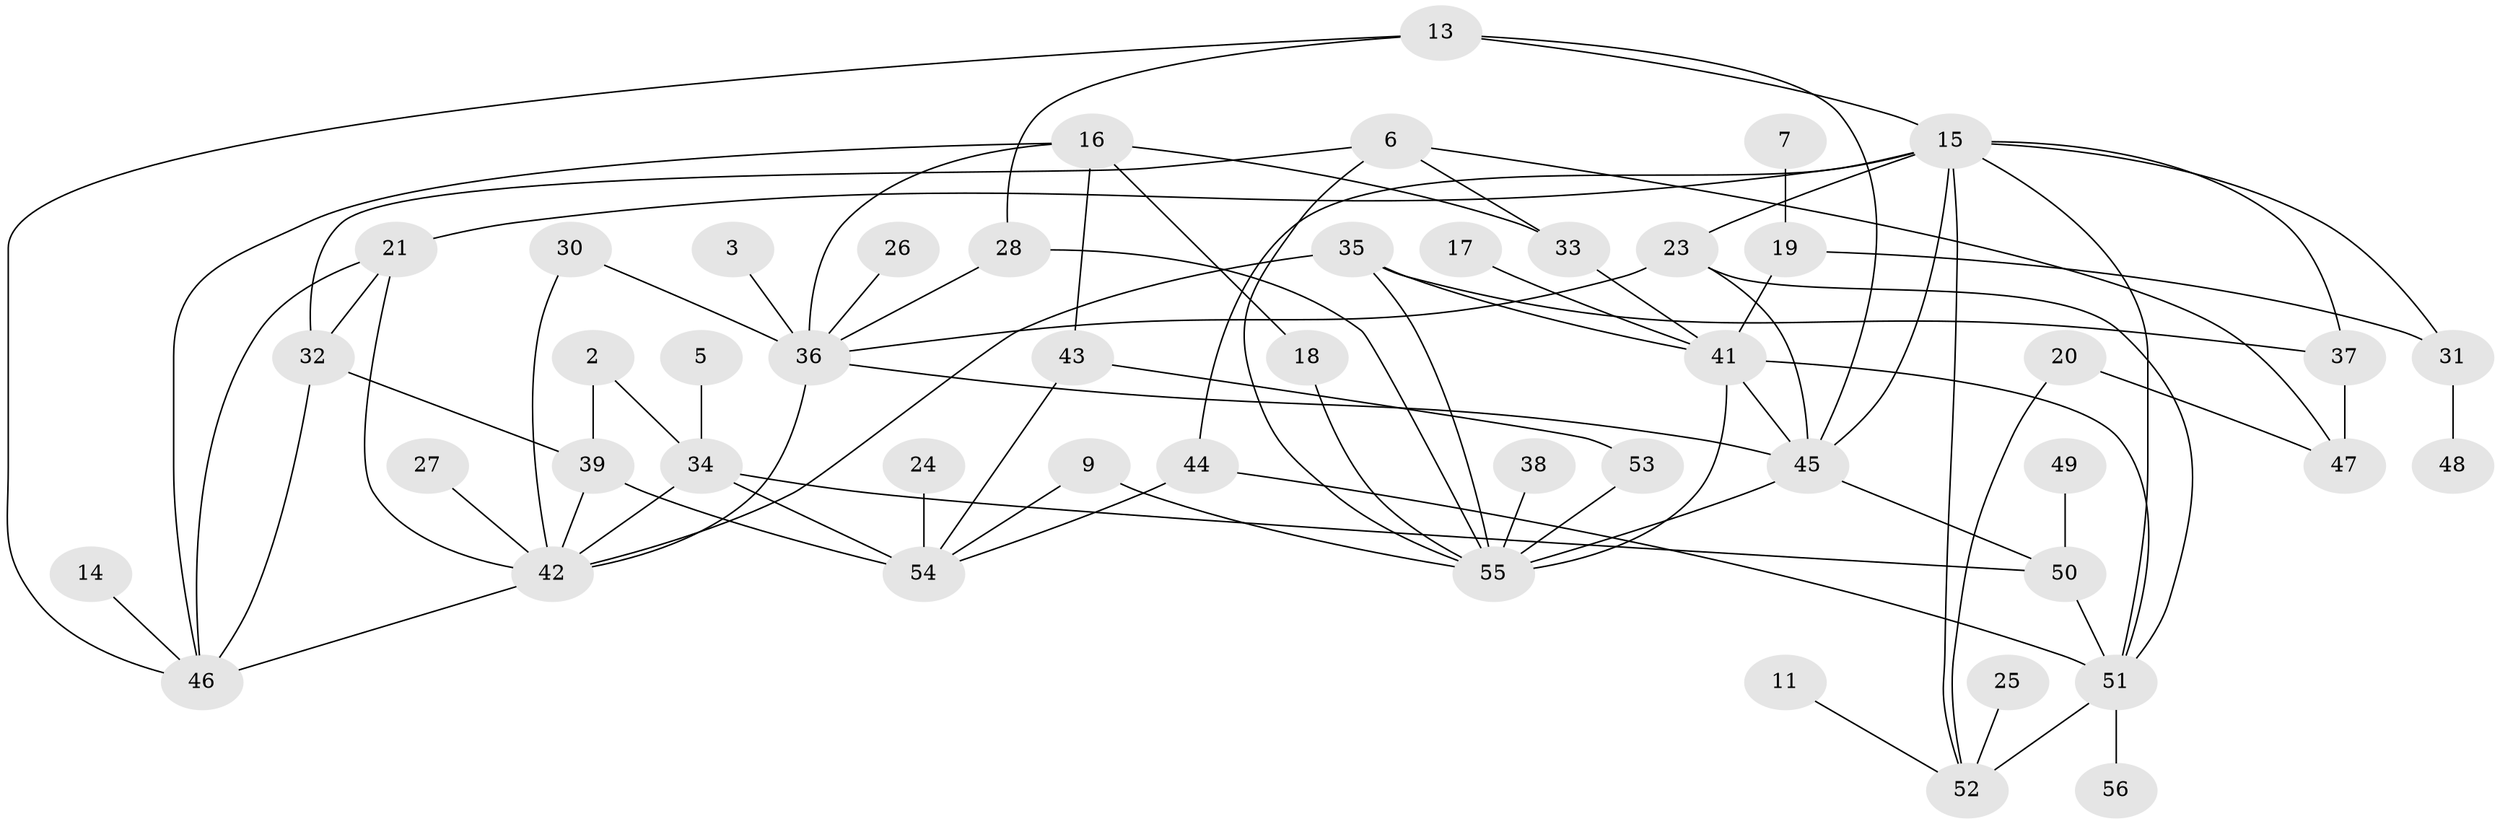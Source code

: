 // original degree distribution, {2: 0.2857142857142857, 0: 0.07142857142857142, 4: 0.16964285714285715, 1: 0.19642857142857142, 3: 0.19642857142857142, 7: 0.017857142857142856, 5: 0.017857142857142856, 6: 0.044642857142857144}
// Generated by graph-tools (version 1.1) at 2025/25/03/09/25 03:25:19]
// undirected, 48 vertices, 82 edges
graph export_dot {
graph [start="1"]
  node [color=gray90,style=filled];
  2;
  3;
  5;
  6;
  7;
  9;
  11;
  13;
  14;
  15;
  16;
  17;
  18;
  19;
  20;
  21;
  23;
  24;
  25;
  26;
  27;
  28;
  30;
  31;
  32;
  33;
  34;
  35;
  36;
  37;
  38;
  39;
  41;
  42;
  43;
  44;
  45;
  46;
  47;
  48;
  49;
  50;
  51;
  52;
  53;
  54;
  55;
  56;
  2 -- 34 [weight=1.0];
  2 -- 39 [weight=1.0];
  3 -- 36 [weight=1.0];
  5 -- 34 [weight=1.0];
  6 -- 32 [weight=1.0];
  6 -- 33 [weight=1.0];
  6 -- 47 [weight=1.0];
  6 -- 55 [weight=1.0];
  7 -- 19 [weight=1.0];
  9 -- 54 [weight=1.0];
  9 -- 55 [weight=1.0];
  11 -- 52 [weight=1.0];
  13 -- 15 [weight=1.0];
  13 -- 28 [weight=1.0];
  13 -- 45 [weight=1.0];
  13 -- 46 [weight=1.0];
  14 -- 46 [weight=1.0];
  15 -- 21 [weight=1.0];
  15 -- 23 [weight=1.0];
  15 -- 31 [weight=1.0];
  15 -- 37 [weight=1.0];
  15 -- 44 [weight=1.0];
  15 -- 45 [weight=1.0];
  15 -- 51 [weight=1.0];
  15 -- 52 [weight=1.0];
  16 -- 18 [weight=1.0];
  16 -- 33 [weight=1.0];
  16 -- 36 [weight=1.0];
  16 -- 43 [weight=1.0];
  16 -- 46 [weight=1.0];
  17 -- 41 [weight=1.0];
  18 -- 55 [weight=1.0];
  19 -- 31 [weight=1.0];
  19 -- 41 [weight=1.0];
  20 -- 47 [weight=1.0];
  20 -- 52 [weight=1.0];
  21 -- 32 [weight=1.0];
  21 -- 42 [weight=1.0];
  21 -- 46 [weight=1.0];
  23 -- 36 [weight=1.0];
  23 -- 45 [weight=1.0];
  23 -- 51 [weight=1.0];
  24 -- 54 [weight=1.0];
  25 -- 52 [weight=1.0];
  26 -- 36 [weight=1.0];
  27 -- 42 [weight=1.0];
  28 -- 36 [weight=1.0];
  28 -- 55 [weight=1.0];
  30 -- 36 [weight=1.0];
  30 -- 42 [weight=1.0];
  31 -- 48 [weight=1.0];
  32 -- 39 [weight=1.0];
  32 -- 46 [weight=1.0];
  33 -- 41 [weight=1.0];
  34 -- 42 [weight=1.0];
  34 -- 50 [weight=1.0];
  34 -- 54 [weight=1.0];
  35 -- 37 [weight=1.0];
  35 -- 41 [weight=1.0];
  35 -- 42 [weight=1.0];
  35 -- 55 [weight=1.0];
  36 -- 42 [weight=1.0];
  36 -- 45 [weight=1.0];
  37 -- 47 [weight=1.0];
  38 -- 55 [weight=1.0];
  39 -- 42 [weight=1.0];
  39 -- 54 [weight=2.0];
  41 -- 45 [weight=1.0];
  41 -- 51 [weight=1.0];
  41 -- 55 [weight=2.0];
  42 -- 46 [weight=1.0];
  43 -- 53 [weight=1.0];
  43 -- 54 [weight=1.0];
  44 -- 51 [weight=1.0];
  44 -- 54 [weight=1.0];
  45 -- 50 [weight=1.0];
  45 -- 55 [weight=1.0];
  49 -- 50 [weight=1.0];
  50 -- 51 [weight=1.0];
  51 -- 52 [weight=2.0];
  51 -- 56 [weight=1.0];
  53 -- 55 [weight=1.0];
}
